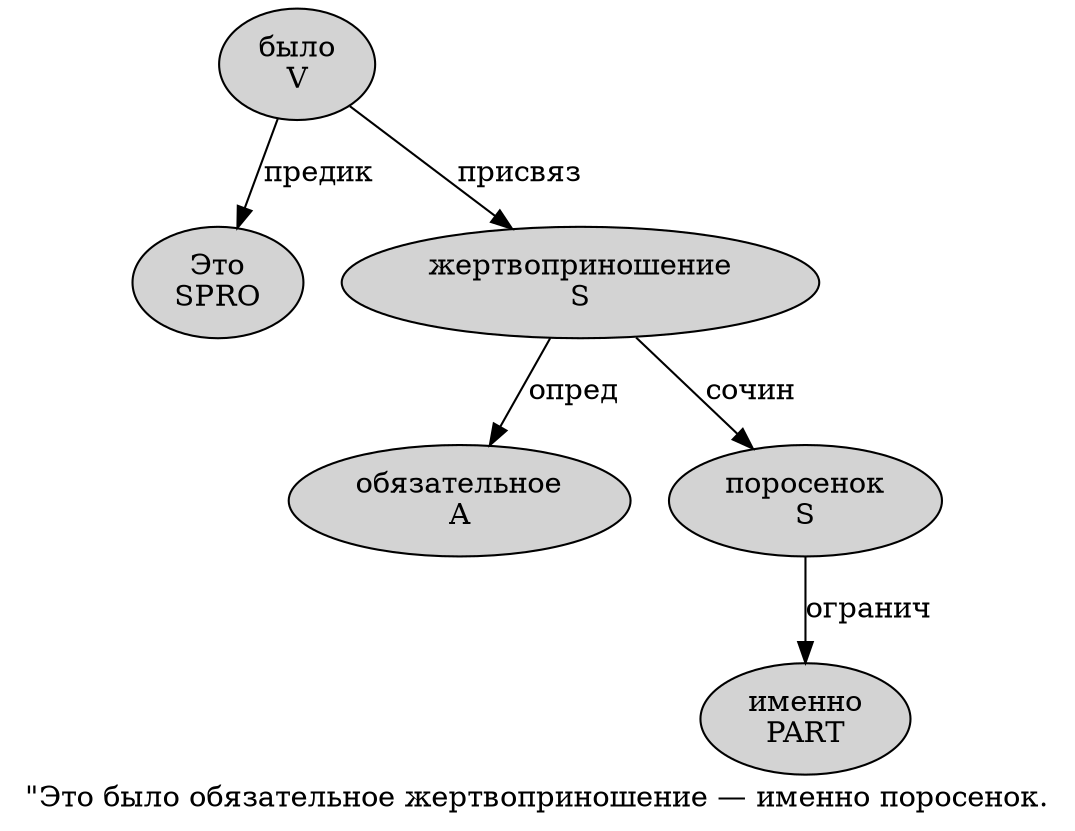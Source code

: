 digraph SENTENCE_1089 {
	graph [label="\"Это было обязательное жертвоприношение — именно поросенок."]
	node [style=filled]
		1 [label="Это
SPRO" color="" fillcolor=lightgray penwidth=1 shape=ellipse]
		2 [label="было
V" color="" fillcolor=lightgray penwidth=1 shape=ellipse]
		3 [label="обязательное
A" color="" fillcolor=lightgray penwidth=1 shape=ellipse]
		4 [label="жертвоприношение
S" color="" fillcolor=lightgray penwidth=1 shape=ellipse]
		6 [label="именно
PART" color="" fillcolor=lightgray penwidth=1 shape=ellipse]
		7 [label="поросенок
S" color="" fillcolor=lightgray penwidth=1 shape=ellipse]
			2 -> 1 [label="предик"]
			2 -> 4 [label="присвяз"]
			7 -> 6 [label="огранич"]
			4 -> 3 [label="опред"]
			4 -> 7 [label="сочин"]
}